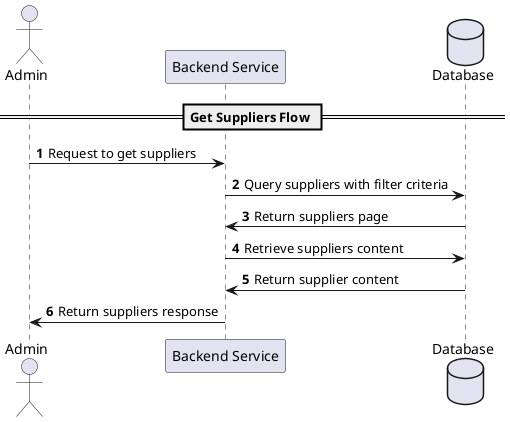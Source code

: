 @startuml
autonumber

actor Admin as "Admin"
participant Backend as "Backend Service"
database DB as "Database"

== Get Suppliers Flow ==
Admin -> Backend: Request to get suppliers
Backend -> DB: Query suppliers with filter criteria
DB -> Backend: Return suppliers page
Backend -> DB: Retrieve suppliers content
DB -> Backend: Return supplier content
Backend -> Admin: Return suppliers response
@enduml
